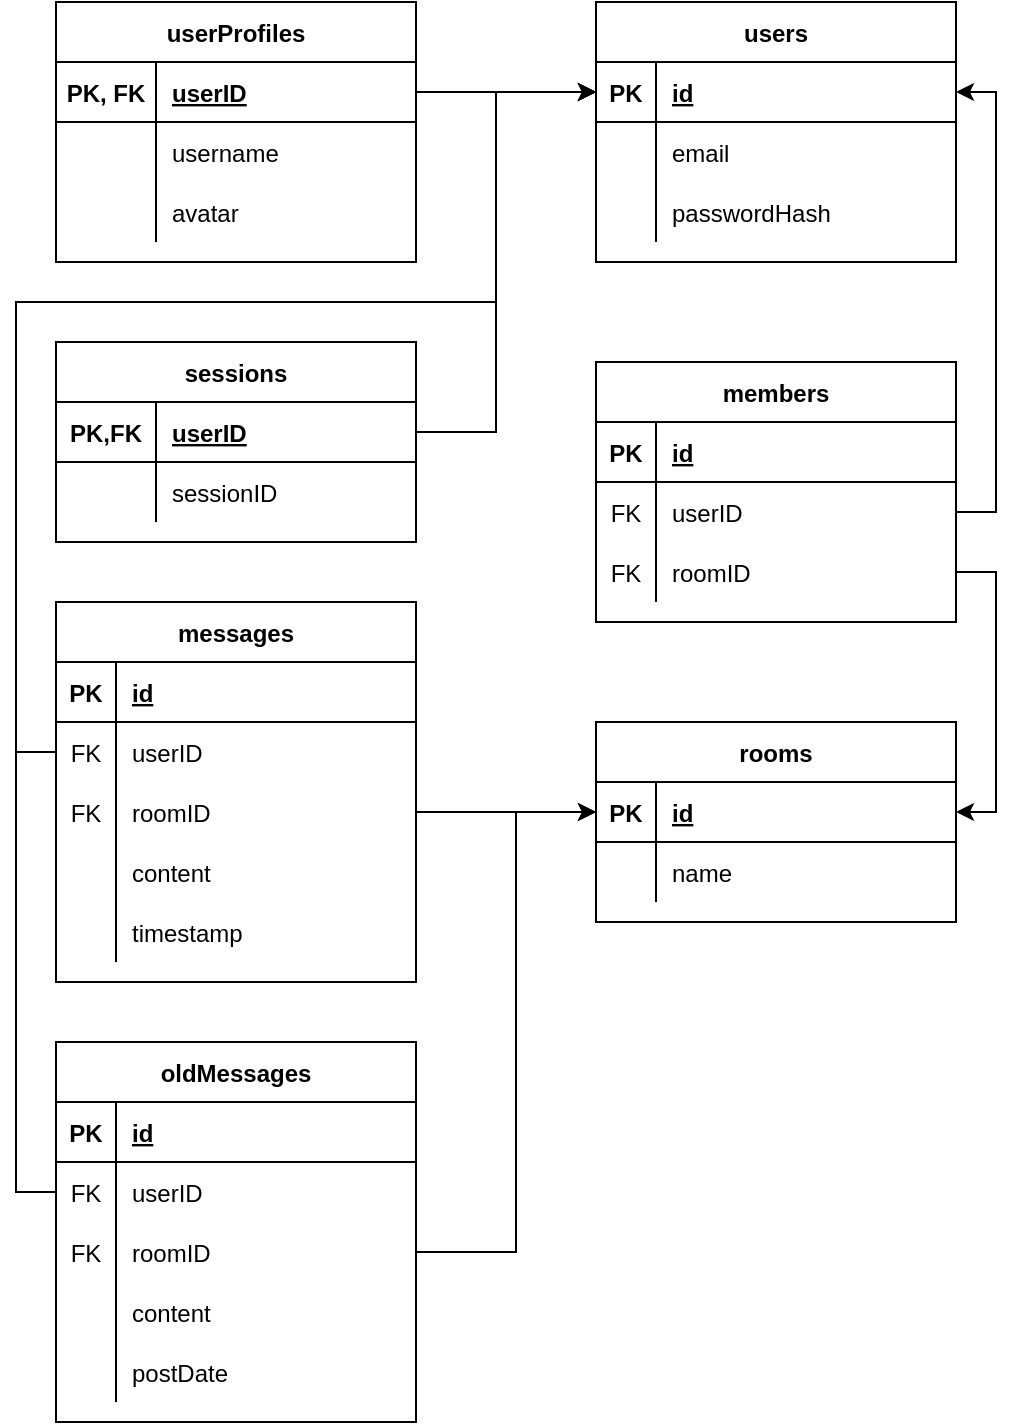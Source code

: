 <mxfile version="14.9.2" type="github">
  <diagram id="ZwsZUsR-mzAsDfWwJFPw" name="Page-1">
    <mxGraphModel dx="1422" dy="806" grid="1" gridSize="10" guides="1" tooltips="1" connect="1" arrows="1" fold="1" page="1" pageScale="1" pageWidth="2000" pageHeight="2000" math="0" shadow="0">
      <root>
        <mxCell id="0" />
        <mxCell id="1" parent="0" />
        <mxCell id="ZjNlDfGCL4XbMdMNOu2x-1" value="users" style="shape=table;startSize=30;container=1;collapsible=1;childLayout=tableLayout;fixedRows=1;rowLines=0;fontStyle=1;align=center;resizeLast=1;" parent="1" vertex="1">
          <mxGeometry x="310" y="40" width="180" height="130" as="geometry" />
        </mxCell>
        <mxCell id="ZjNlDfGCL4XbMdMNOu2x-2" value="" style="shape=partialRectangle;collapsible=0;dropTarget=0;pointerEvents=0;fillColor=none;top=0;left=0;bottom=1;right=0;points=[[0,0.5],[1,0.5]];portConstraint=eastwest;" parent="ZjNlDfGCL4XbMdMNOu2x-1" vertex="1">
          <mxGeometry y="30" width="180" height="30" as="geometry" />
        </mxCell>
        <mxCell id="ZjNlDfGCL4XbMdMNOu2x-3" value="PK" style="shape=partialRectangle;connectable=0;fillColor=none;top=0;left=0;bottom=0;right=0;fontStyle=1;overflow=hidden;" parent="ZjNlDfGCL4XbMdMNOu2x-2" vertex="1">
          <mxGeometry width="30" height="30" as="geometry" />
        </mxCell>
        <mxCell id="ZjNlDfGCL4XbMdMNOu2x-4" value="id" style="shape=partialRectangle;connectable=0;fillColor=none;top=0;left=0;bottom=0;right=0;align=left;spacingLeft=6;fontStyle=5;overflow=hidden;" parent="ZjNlDfGCL4XbMdMNOu2x-2" vertex="1">
          <mxGeometry x="30" width="150" height="30" as="geometry" />
        </mxCell>
        <mxCell id="ZjNlDfGCL4XbMdMNOu2x-5" value="" style="shape=partialRectangle;collapsible=0;dropTarget=0;pointerEvents=0;fillColor=none;top=0;left=0;bottom=0;right=0;points=[[0,0.5],[1,0.5]];portConstraint=eastwest;" parent="ZjNlDfGCL4XbMdMNOu2x-1" vertex="1">
          <mxGeometry y="60" width="180" height="30" as="geometry" />
        </mxCell>
        <mxCell id="ZjNlDfGCL4XbMdMNOu2x-6" value="" style="shape=partialRectangle;connectable=0;fillColor=none;top=0;left=0;bottom=0;right=0;editable=1;overflow=hidden;" parent="ZjNlDfGCL4XbMdMNOu2x-5" vertex="1">
          <mxGeometry width="30" height="30" as="geometry" />
        </mxCell>
        <mxCell id="ZjNlDfGCL4XbMdMNOu2x-7" value="email" style="shape=partialRectangle;connectable=0;fillColor=none;top=0;left=0;bottom=0;right=0;align=left;spacingLeft=6;overflow=hidden;" parent="ZjNlDfGCL4XbMdMNOu2x-5" vertex="1">
          <mxGeometry x="30" width="150" height="30" as="geometry" />
        </mxCell>
        <mxCell id="ZjNlDfGCL4XbMdMNOu2x-8" value="" style="shape=partialRectangle;collapsible=0;dropTarget=0;pointerEvents=0;fillColor=none;top=0;left=0;bottom=0;right=0;points=[[0,0.5],[1,0.5]];portConstraint=eastwest;" parent="ZjNlDfGCL4XbMdMNOu2x-1" vertex="1">
          <mxGeometry y="90" width="180" height="30" as="geometry" />
        </mxCell>
        <mxCell id="ZjNlDfGCL4XbMdMNOu2x-9" value="" style="shape=partialRectangle;connectable=0;fillColor=none;top=0;left=0;bottom=0;right=0;editable=1;overflow=hidden;" parent="ZjNlDfGCL4XbMdMNOu2x-8" vertex="1">
          <mxGeometry width="30" height="30" as="geometry" />
        </mxCell>
        <mxCell id="ZjNlDfGCL4XbMdMNOu2x-10" value="passwordHash" style="shape=partialRectangle;connectable=0;fillColor=none;top=0;left=0;bottom=0;right=0;align=left;spacingLeft=6;overflow=hidden;" parent="ZjNlDfGCL4XbMdMNOu2x-8" vertex="1">
          <mxGeometry x="30" width="150" height="30" as="geometry" />
        </mxCell>
        <mxCell id="ZjNlDfGCL4XbMdMNOu2x-15" value="userProfiles" style="shape=table;startSize=30;container=1;collapsible=1;childLayout=tableLayout;fixedRows=1;rowLines=0;fontStyle=1;align=center;resizeLast=1;" parent="1" vertex="1">
          <mxGeometry x="40" y="40" width="180" height="130" as="geometry" />
        </mxCell>
        <mxCell id="ZjNlDfGCL4XbMdMNOu2x-16" value="" style="shape=partialRectangle;collapsible=0;dropTarget=0;pointerEvents=0;fillColor=none;top=0;left=0;bottom=1;right=0;points=[[0,0.5],[1,0.5]];portConstraint=eastwest;" parent="ZjNlDfGCL4XbMdMNOu2x-15" vertex="1">
          <mxGeometry y="30" width="180" height="30" as="geometry" />
        </mxCell>
        <mxCell id="ZjNlDfGCL4XbMdMNOu2x-17" value="PK, FK" style="shape=partialRectangle;connectable=0;fillColor=none;top=0;left=0;bottom=0;right=0;fontStyle=1;overflow=hidden;" parent="ZjNlDfGCL4XbMdMNOu2x-16" vertex="1">
          <mxGeometry width="50" height="30" as="geometry" />
        </mxCell>
        <mxCell id="ZjNlDfGCL4XbMdMNOu2x-18" value="userID" style="shape=partialRectangle;connectable=0;fillColor=none;top=0;left=0;bottom=0;right=0;align=left;spacingLeft=6;fontStyle=5;overflow=hidden;" parent="ZjNlDfGCL4XbMdMNOu2x-16" vertex="1">
          <mxGeometry x="50" width="130" height="30" as="geometry" />
        </mxCell>
        <mxCell id="ZjNlDfGCL4XbMdMNOu2x-19" value="" style="shape=partialRectangle;collapsible=0;dropTarget=0;pointerEvents=0;fillColor=none;top=0;left=0;bottom=0;right=0;points=[[0,0.5],[1,0.5]];portConstraint=eastwest;" parent="ZjNlDfGCL4XbMdMNOu2x-15" vertex="1">
          <mxGeometry y="60" width="180" height="30" as="geometry" />
        </mxCell>
        <mxCell id="ZjNlDfGCL4XbMdMNOu2x-20" value="" style="shape=partialRectangle;connectable=0;fillColor=none;top=0;left=0;bottom=0;right=0;editable=1;overflow=hidden;" parent="ZjNlDfGCL4XbMdMNOu2x-19" vertex="1">
          <mxGeometry width="50" height="30" as="geometry" />
        </mxCell>
        <mxCell id="ZjNlDfGCL4XbMdMNOu2x-21" value="username" style="shape=partialRectangle;connectable=0;fillColor=none;top=0;left=0;bottom=0;right=0;align=left;spacingLeft=6;overflow=hidden;" parent="ZjNlDfGCL4XbMdMNOu2x-19" vertex="1">
          <mxGeometry x="50" width="130" height="30" as="geometry" />
        </mxCell>
        <mxCell id="ZjNlDfGCL4XbMdMNOu2x-22" value="" style="shape=partialRectangle;collapsible=0;dropTarget=0;pointerEvents=0;fillColor=none;top=0;left=0;bottom=0;right=0;points=[[0,0.5],[1,0.5]];portConstraint=eastwest;" parent="ZjNlDfGCL4XbMdMNOu2x-15" vertex="1">
          <mxGeometry y="90" width="180" height="30" as="geometry" />
        </mxCell>
        <mxCell id="ZjNlDfGCL4XbMdMNOu2x-23" value="" style="shape=partialRectangle;connectable=0;fillColor=none;top=0;left=0;bottom=0;right=0;editable=1;overflow=hidden;" parent="ZjNlDfGCL4XbMdMNOu2x-22" vertex="1">
          <mxGeometry width="50" height="30" as="geometry" />
        </mxCell>
        <mxCell id="ZjNlDfGCL4XbMdMNOu2x-24" value="avatar" style="shape=partialRectangle;connectable=0;fillColor=none;top=0;left=0;bottom=0;right=0;align=left;spacingLeft=6;overflow=hidden;" parent="ZjNlDfGCL4XbMdMNOu2x-22" vertex="1">
          <mxGeometry x="50" width="130" height="30" as="geometry" />
        </mxCell>
        <mxCell id="ZjNlDfGCL4XbMdMNOu2x-28" style="edgeStyle=orthogonalEdgeStyle;rounded=0;orthogonalLoop=1;jettySize=auto;html=1;entryX=0;entryY=0.5;entryDx=0;entryDy=0;" parent="1" source="ZjNlDfGCL4XbMdMNOu2x-16" target="ZjNlDfGCL4XbMdMNOu2x-2" edge="1">
          <mxGeometry relative="1" as="geometry" />
        </mxCell>
        <mxCell id="-qJ0LViPhIPI3i-gh9V_-6" value="sessions" style="shape=table;startSize=30;container=1;collapsible=1;childLayout=tableLayout;fixedRows=1;rowLines=0;fontStyle=1;align=center;resizeLast=1;" parent="1" vertex="1">
          <mxGeometry x="40" y="210" width="180" height="100" as="geometry" />
        </mxCell>
        <mxCell id="-qJ0LViPhIPI3i-gh9V_-7" value="" style="shape=partialRectangle;collapsible=0;dropTarget=0;pointerEvents=0;fillColor=none;top=0;left=0;bottom=1;right=0;points=[[0,0.5],[1,0.5]];portConstraint=eastwest;" parent="-qJ0LViPhIPI3i-gh9V_-6" vertex="1">
          <mxGeometry y="30" width="180" height="30" as="geometry" />
        </mxCell>
        <mxCell id="-qJ0LViPhIPI3i-gh9V_-8" value="PK,FK" style="shape=partialRectangle;connectable=0;fillColor=none;top=0;left=0;bottom=0;right=0;fontStyle=1;overflow=hidden;" parent="-qJ0LViPhIPI3i-gh9V_-7" vertex="1">
          <mxGeometry width="50" height="30" as="geometry" />
        </mxCell>
        <mxCell id="-qJ0LViPhIPI3i-gh9V_-9" value="userID" style="shape=partialRectangle;connectable=0;fillColor=none;top=0;left=0;bottom=0;right=0;align=left;spacingLeft=6;fontStyle=5;overflow=hidden;" parent="-qJ0LViPhIPI3i-gh9V_-7" vertex="1">
          <mxGeometry x="50" width="130" height="30" as="geometry" />
        </mxCell>
        <mxCell id="-qJ0LViPhIPI3i-gh9V_-10" value="" style="shape=partialRectangle;collapsible=0;dropTarget=0;pointerEvents=0;fillColor=none;top=0;left=0;bottom=0;right=0;points=[[0,0.5],[1,0.5]];portConstraint=eastwest;" parent="-qJ0LViPhIPI3i-gh9V_-6" vertex="1">
          <mxGeometry y="60" width="180" height="30" as="geometry" />
        </mxCell>
        <mxCell id="-qJ0LViPhIPI3i-gh9V_-11" value="" style="shape=partialRectangle;connectable=0;fillColor=none;top=0;left=0;bottom=0;right=0;editable=1;overflow=hidden;" parent="-qJ0LViPhIPI3i-gh9V_-10" vertex="1">
          <mxGeometry width="50" height="30" as="geometry" />
        </mxCell>
        <mxCell id="-qJ0LViPhIPI3i-gh9V_-12" value="sessionID" style="shape=partialRectangle;connectable=0;fillColor=none;top=0;left=0;bottom=0;right=0;align=left;spacingLeft=6;overflow=hidden;" parent="-qJ0LViPhIPI3i-gh9V_-10" vertex="1">
          <mxGeometry x="50" width="130" height="30" as="geometry" />
        </mxCell>
        <mxCell id="-qJ0LViPhIPI3i-gh9V_-19" value="" style="edgeStyle=orthogonalEdgeStyle;rounded=0;orthogonalLoop=1;jettySize=auto;html=1;entryX=0;entryY=0.5;entryDx=0;entryDy=0;exitX=1;exitY=0.5;exitDx=0;exitDy=0;" parent="1" source="-qJ0LViPhIPI3i-gh9V_-7" target="ZjNlDfGCL4XbMdMNOu2x-2" edge="1">
          <mxGeometry relative="1" as="geometry">
            <mxPoint x="-40" y="85" as="targetPoint" />
            <Array as="points">
              <mxPoint x="260" y="255" />
              <mxPoint x="260" y="85" />
            </Array>
          </mxGeometry>
        </mxCell>
        <mxCell id="OITFuhIWKAXIm_VxZnLY-1" value="rooms" style="shape=table;startSize=30;container=1;collapsible=1;childLayout=tableLayout;fixedRows=1;rowLines=0;fontStyle=1;align=center;resizeLast=1;" parent="1" vertex="1">
          <mxGeometry x="310" y="400" width="180" height="100" as="geometry" />
        </mxCell>
        <mxCell id="OITFuhIWKAXIm_VxZnLY-2" value="" style="shape=partialRectangle;collapsible=0;dropTarget=0;pointerEvents=0;fillColor=none;top=0;left=0;bottom=1;right=0;points=[[0,0.5],[1,0.5]];portConstraint=eastwest;" parent="OITFuhIWKAXIm_VxZnLY-1" vertex="1">
          <mxGeometry y="30" width="180" height="30" as="geometry" />
        </mxCell>
        <mxCell id="OITFuhIWKAXIm_VxZnLY-3" value="PK" style="shape=partialRectangle;connectable=0;fillColor=none;top=0;left=0;bottom=0;right=0;fontStyle=1;overflow=hidden;" parent="OITFuhIWKAXIm_VxZnLY-2" vertex="1">
          <mxGeometry width="30" height="30" as="geometry" />
        </mxCell>
        <mxCell id="OITFuhIWKAXIm_VxZnLY-4" value="id" style="shape=partialRectangle;connectable=0;fillColor=none;top=0;left=0;bottom=0;right=0;align=left;spacingLeft=6;fontStyle=5;overflow=hidden;" parent="OITFuhIWKAXIm_VxZnLY-2" vertex="1">
          <mxGeometry x="30" width="150" height="30" as="geometry" />
        </mxCell>
        <mxCell id="OITFuhIWKAXIm_VxZnLY-5" value="" style="shape=partialRectangle;collapsible=0;dropTarget=0;pointerEvents=0;fillColor=none;top=0;left=0;bottom=0;right=0;points=[[0,0.5],[1,0.5]];portConstraint=eastwest;" parent="OITFuhIWKAXIm_VxZnLY-1" vertex="1">
          <mxGeometry y="60" width="180" height="30" as="geometry" />
        </mxCell>
        <mxCell id="OITFuhIWKAXIm_VxZnLY-6" value="" style="shape=partialRectangle;connectable=0;fillColor=none;top=0;left=0;bottom=0;right=0;editable=1;overflow=hidden;" parent="OITFuhIWKAXIm_VxZnLY-5" vertex="1">
          <mxGeometry width="30" height="30" as="geometry" />
        </mxCell>
        <mxCell id="OITFuhIWKAXIm_VxZnLY-7" value="name" style="shape=partialRectangle;connectable=0;fillColor=none;top=0;left=0;bottom=0;right=0;align=left;spacingLeft=6;overflow=hidden;" parent="OITFuhIWKAXIm_VxZnLY-5" vertex="1">
          <mxGeometry x="30" width="150" height="30" as="geometry" />
        </mxCell>
        <mxCell id="OITFuhIWKAXIm_VxZnLY-14" value="messages" style="shape=table;startSize=30;container=1;collapsible=1;childLayout=tableLayout;fixedRows=1;rowLines=0;fontStyle=1;align=center;resizeLast=1;" parent="1" vertex="1">
          <mxGeometry x="40" y="340" width="180" height="190" as="geometry" />
        </mxCell>
        <mxCell id="OITFuhIWKAXIm_VxZnLY-15" value="" style="shape=partialRectangle;collapsible=0;dropTarget=0;pointerEvents=0;fillColor=none;top=0;left=0;bottom=1;right=0;points=[[0,0.5],[1,0.5]];portConstraint=eastwest;" parent="OITFuhIWKAXIm_VxZnLY-14" vertex="1">
          <mxGeometry y="30" width="180" height="30" as="geometry" />
        </mxCell>
        <mxCell id="OITFuhIWKAXIm_VxZnLY-16" value="PK" style="shape=partialRectangle;connectable=0;fillColor=none;top=0;left=0;bottom=0;right=0;fontStyle=1;overflow=hidden;" parent="OITFuhIWKAXIm_VxZnLY-15" vertex="1">
          <mxGeometry width="30" height="30" as="geometry" />
        </mxCell>
        <mxCell id="OITFuhIWKAXIm_VxZnLY-17" value="id" style="shape=partialRectangle;connectable=0;fillColor=none;top=0;left=0;bottom=0;right=0;align=left;spacingLeft=6;fontStyle=5;overflow=hidden;" parent="OITFuhIWKAXIm_VxZnLY-15" vertex="1">
          <mxGeometry x="30" width="150" height="30" as="geometry" />
        </mxCell>
        <mxCell id="OITFuhIWKAXIm_VxZnLY-18" value="" style="shape=partialRectangle;collapsible=0;dropTarget=0;pointerEvents=0;fillColor=none;top=0;left=0;bottom=0;right=0;points=[[0,0.5],[1,0.5]];portConstraint=eastwest;" parent="OITFuhIWKAXIm_VxZnLY-14" vertex="1">
          <mxGeometry y="60" width="180" height="30" as="geometry" />
        </mxCell>
        <mxCell id="OITFuhIWKAXIm_VxZnLY-19" value="FK" style="shape=partialRectangle;connectable=0;fillColor=none;top=0;left=0;bottom=0;right=0;editable=1;overflow=hidden;" parent="OITFuhIWKAXIm_VxZnLY-18" vertex="1">
          <mxGeometry width="30" height="30" as="geometry" />
        </mxCell>
        <mxCell id="OITFuhIWKAXIm_VxZnLY-20" value="userID" style="shape=partialRectangle;connectable=0;fillColor=none;top=0;left=0;bottom=0;right=0;align=left;spacingLeft=6;overflow=hidden;" parent="OITFuhIWKAXIm_VxZnLY-18" vertex="1">
          <mxGeometry x="30" width="150" height="30" as="geometry" />
        </mxCell>
        <mxCell id="OITFuhIWKAXIm_VxZnLY-21" value="" style="shape=partialRectangle;collapsible=0;dropTarget=0;pointerEvents=0;fillColor=none;top=0;left=0;bottom=0;right=0;points=[[0,0.5],[1,0.5]];portConstraint=eastwest;" parent="OITFuhIWKAXIm_VxZnLY-14" vertex="1">
          <mxGeometry y="90" width="180" height="30" as="geometry" />
        </mxCell>
        <mxCell id="OITFuhIWKAXIm_VxZnLY-22" value="FK" style="shape=partialRectangle;connectable=0;fillColor=none;top=0;left=0;bottom=0;right=0;editable=1;overflow=hidden;" parent="OITFuhIWKAXIm_VxZnLY-21" vertex="1">
          <mxGeometry width="30" height="30" as="geometry" />
        </mxCell>
        <mxCell id="OITFuhIWKAXIm_VxZnLY-23" value="roomID" style="shape=partialRectangle;connectable=0;fillColor=none;top=0;left=0;bottom=0;right=0;align=left;spacingLeft=6;overflow=hidden;" parent="OITFuhIWKAXIm_VxZnLY-21" vertex="1">
          <mxGeometry x="30" width="150" height="30" as="geometry" />
        </mxCell>
        <mxCell id="OITFuhIWKAXIm_VxZnLY-24" value="" style="shape=partialRectangle;collapsible=0;dropTarget=0;pointerEvents=0;fillColor=none;top=0;left=0;bottom=0;right=0;points=[[0,0.5],[1,0.5]];portConstraint=eastwest;" parent="OITFuhIWKAXIm_VxZnLY-14" vertex="1">
          <mxGeometry y="120" width="180" height="30" as="geometry" />
        </mxCell>
        <mxCell id="OITFuhIWKAXIm_VxZnLY-25" value="" style="shape=partialRectangle;connectable=0;fillColor=none;top=0;left=0;bottom=0;right=0;editable=1;overflow=hidden;" parent="OITFuhIWKAXIm_VxZnLY-24" vertex="1">
          <mxGeometry width="30" height="30" as="geometry" />
        </mxCell>
        <mxCell id="OITFuhIWKAXIm_VxZnLY-26" value="content" style="shape=partialRectangle;connectable=0;fillColor=none;top=0;left=0;bottom=0;right=0;align=left;spacingLeft=6;overflow=hidden;" parent="OITFuhIWKAXIm_VxZnLY-24" vertex="1">
          <mxGeometry x="30" width="150" height="30" as="geometry" />
        </mxCell>
        <mxCell id="OITFuhIWKAXIm_VxZnLY-57" value="" style="shape=partialRectangle;collapsible=0;dropTarget=0;pointerEvents=0;fillColor=none;top=0;left=0;bottom=0;right=0;points=[[0,0.5],[1,0.5]];portConstraint=eastwest;" parent="OITFuhIWKAXIm_VxZnLY-14" vertex="1">
          <mxGeometry y="150" width="180" height="30" as="geometry" />
        </mxCell>
        <mxCell id="OITFuhIWKAXIm_VxZnLY-58" value="" style="shape=partialRectangle;connectable=0;fillColor=none;top=0;left=0;bottom=0;right=0;editable=1;overflow=hidden;" parent="OITFuhIWKAXIm_VxZnLY-57" vertex="1">
          <mxGeometry width="30" height="30" as="geometry" />
        </mxCell>
        <mxCell id="OITFuhIWKAXIm_VxZnLY-59" value="timestamp" style="shape=partialRectangle;connectable=0;fillColor=none;top=0;left=0;bottom=0;right=0;align=left;spacingLeft=6;overflow=hidden;" parent="OITFuhIWKAXIm_VxZnLY-57" vertex="1">
          <mxGeometry x="30" width="150" height="30" as="geometry" />
        </mxCell>
        <mxCell id="OITFuhIWKAXIm_VxZnLY-27" style="edgeStyle=orthogonalEdgeStyle;rounded=0;orthogonalLoop=1;jettySize=auto;html=1;entryX=0;entryY=0.5;entryDx=0;entryDy=0;exitX=0;exitY=0.5;exitDx=0;exitDy=0;" parent="1" source="OITFuhIWKAXIm_VxZnLY-18" target="ZjNlDfGCL4XbMdMNOu2x-2" edge="1">
          <mxGeometry relative="1" as="geometry">
            <Array as="points">
              <mxPoint x="20" y="415" />
              <mxPoint x="20" y="190" />
              <mxPoint x="260" y="190" />
              <mxPoint x="260" y="85" />
            </Array>
          </mxGeometry>
        </mxCell>
        <mxCell id="OITFuhIWKAXIm_VxZnLY-28" style="edgeStyle=orthogonalEdgeStyle;rounded=0;orthogonalLoop=1;jettySize=auto;html=1;exitX=1;exitY=0.5;exitDx=0;exitDy=0;entryX=0;entryY=0.5;entryDx=0;entryDy=0;" parent="1" source="OITFuhIWKAXIm_VxZnLY-21" target="OITFuhIWKAXIm_VxZnLY-2" edge="1">
          <mxGeometry relative="1" as="geometry" />
        </mxCell>
        <mxCell id="OITFuhIWKAXIm_VxZnLY-42" value="members" style="shape=table;startSize=30;container=1;collapsible=1;childLayout=tableLayout;fixedRows=1;rowLines=0;fontStyle=1;align=center;resizeLast=1;" parent="1" vertex="1">
          <mxGeometry x="310" y="220" width="180" height="130" as="geometry" />
        </mxCell>
        <mxCell id="OITFuhIWKAXIm_VxZnLY-43" value="" style="shape=partialRectangle;collapsible=0;dropTarget=0;pointerEvents=0;fillColor=none;top=0;left=0;bottom=1;right=0;points=[[0,0.5],[1,0.5]];portConstraint=eastwest;" parent="OITFuhIWKAXIm_VxZnLY-42" vertex="1">
          <mxGeometry y="30" width="180" height="30" as="geometry" />
        </mxCell>
        <mxCell id="OITFuhIWKAXIm_VxZnLY-44" value="PK" style="shape=partialRectangle;connectable=0;fillColor=none;top=0;left=0;bottom=0;right=0;fontStyle=1;overflow=hidden;" parent="OITFuhIWKAXIm_VxZnLY-43" vertex="1">
          <mxGeometry width="30" height="30" as="geometry" />
        </mxCell>
        <mxCell id="OITFuhIWKAXIm_VxZnLY-45" value="id" style="shape=partialRectangle;connectable=0;fillColor=none;top=0;left=0;bottom=0;right=0;align=left;spacingLeft=6;fontStyle=5;overflow=hidden;" parent="OITFuhIWKAXIm_VxZnLY-43" vertex="1">
          <mxGeometry x="30" width="150" height="30" as="geometry" />
        </mxCell>
        <mxCell id="OITFuhIWKAXIm_VxZnLY-46" value="" style="shape=partialRectangle;collapsible=0;dropTarget=0;pointerEvents=0;fillColor=none;top=0;left=0;bottom=0;right=0;points=[[0,0.5],[1,0.5]];portConstraint=eastwest;" parent="OITFuhIWKAXIm_VxZnLY-42" vertex="1">
          <mxGeometry y="60" width="180" height="30" as="geometry" />
        </mxCell>
        <mxCell id="OITFuhIWKAXIm_VxZnLY-47" value="FK" style="shape=partialRectangle;connectable=0;fillColor=none;top=0;left=0;bottom=0;right=0;editable=1;overflow=hidden;" parent="OITFuhIWKAXIm_VxZnLY-46" vertex="1">
          <mxGeometry width="30" height="30" as="geometry" />
        </mxCell>
        <mxCell id="OITFuhIWKAXIm_VxZnLY-48" value="userID" style="shape=partialRectangle;connectable=0;fillColor=none;top=0;left=0;bottom=0;right=0;align=left;spacingLeft=6;overflow=hidden;" parent="OITFuhIWKAXIm_VxZnLY-46" vertex="1">
          <mxGeometry x="30" width="150" height="30" as="geometry" />
        </mxCell>
        <mxCell id="OITFuhIWKAXIm_VxZnLY-49" value="" style="shape=partialRectangle;collapsible=0;dropTarget=0;pointerEvents=0;fillColor=none;top=0;left=0;bottom=0;right=0;points=[[0,0.5],[1,0.5]];portConstraint=eastwest;" parent="OITFuhIWKAXIm_VxZnLY-42" vertex="1">
          <mxGeometry y="90" width="180" height="30" as="geometry" />
        </mxCell>
        <mxCell id="OITFuhIWKAXIm_VxZnLY-50" value="FK" style="shape=partialRectangle;connectable=0;fillColor=none;top=0;left=0;bottom=0;right=0;editable=1;overflow=hidden;" parent="OITFuhIWKAXIm_VxZnLY-49" vertex="1">
          <mxGeometry width="30" height="30" as="geometry" />
        </mxCell>
        <mxCell id="OITFuhIWKAXIm_VxZnLY-51" value="roomID" style="shape=partialRectangle;connectable=0;fillColor=none;top=0;left=0;bottom=0;right=0;align=left;spacingLeft=6;overflow=hidden;" parent="OITFuhIWKAXIm_VxZnLY-49" vertex="1">
          <mxGeometry x="30" width="150" height="30" as="geometry" />
        </mxCell>
        <mxCell id="OITFuhIWKAXIm_VxZnLY-55" style="edgeStyle=orthogonalEdgeStyle;rounded=0;orthogonalLoop=1;jettySize=auto;html=1;exitX=1;exitY=0.5;exitDx=0;exitDy=0;entryX=1;entryY=0.5;entryDx=0;entryDy=0;" parent="1" source="OITFuhIWKAXIm_VxZnLY-46" target="ZjNlDfGCL4XbMdMNOu2x-2" edge="1">
          <mxGeometry relative="1" as="geometry" />
        </mxCell>
        <mxCell id="OITFuhIWKAXIm_VxZnLY-56" style="edgeStyle=orthogonalEdgeStyle;rounded=0;orthogonalLoop=1;jettySize=auto;html=1;exitX=1;exitY=0.5;exitDx=0;exitDy=0;entryX=1;entryY=0.5;entryDx=0;entryDy=0;" parent="1" source="OITFuhIWKAXIm_VxZnLY-49" target="OITFuhIWKAXIm_VxZnLY-2" edge="1">
          <mxGeometry relative="1" as="geometry" />
        </mxCell>
        <mxCell id="OITFuhIWKAXIm_VxZnLY-73" value="oldMessages" style="shape=table;startSize=30;container=1;collapsible=1;childLayout=tableLayout;fixedRows=1;rowLines=0;fontStyle=1;align=center;resizeLast=1;" parent="1" vertex="1">
          <mxGeometry x="40" y="560" width="180" height="190" as="geometry" />
        </mxCell>
        <mxCell id="OITFuhIWKAXIm_VxZnLY-74" value="" style="shape=partialRectangle;collapsible=0;dropTarget=0;pointerEvents=0;fillColor=none;top=0;left=0;bottom=1;right=0;points=[[0,0.5],[1,0.5]];portConstraint=eastwest;" parent="OITFuhIWKAXIm_VxZnLY-73" vertex="1">
          <mxGeometry y="30" width="180" height="30" as="geometry" />
        </mxCell>
        <mxCell id="OITFuhIWKAXIm_VxZnLY-75" value="PK" style="shape=partialRectangle;connectable=0;fillColor=none;top=0;left=0;bottom=0;right=0;fontStyle=1;overflow=hidden;" parent="OITFuhIWKAXIm_VxZnLY-74" vertex="1">
          <mxGeometry width="30" height="30" as="geometry" />
        </mxCell>
        <mxCell id="OITFuhIWKAXIm_VxZnLY-76" value="id" style="shape=partialRectangle;connectable=0;fillColor=none;top=0;left=0;bottom=0;right=0;align=left;spacingLeft=6;fontStyle=5;overflow=hidden;" parent="OITFuhIWKAXIm_VxZnLY-74" vertex="1">
          <mxGeometry x="30" width="150" height="30" as="geometry" />
        </mxCell>
        <mxCell id="OITFuhIWKAXIm_VxZnLY-77" value="" style="shape=partialRectangle;collapsible=0;dropTarget=0;pointerEvents=0;fillColor=none;top=0;left=0;bottom=0;right=0;points=[[0,0.5],[1,0.5]];portConstraint=eastwest;" parent="OITFuhIWKAXIm_VxZnLY-73" vertex="1">
          <mxGeometry y="60" width="180" height="30" as="geometry" />
        </mxCell>
        <mxCell id="OITFuhIWKAXIm_VxZnLY-78" value="FK" style="shape=partialRectangle;connectable=0;fillColor=none;top=0;left=0;bottom=0;right=0;editable=1;overflow=hidden;" parent="OITFuhIWKAXIm_VxZnLY-77" vertex="1">
          <mxGeometry width="30" height="30" as="geometry" />
        </mxCell>
        <mxCell id="OITFuhIWKAXIm_VxZnLY-79" value="userID" style="shape=partialRectangle;connectable=0;fillColor=none;top=0;left=0;bottom=0;right=0;align=left;spacingLeft=6;overflow=hidden;" parent="OITFuhIWKAXIm_VxZnLY-77" vertex="1">
          <mxGeometry x="30" width="150" height="30" as="geometry" />
        </mxCell>
        <mxCell id="OITFuhIWKAXIm_VxZnLY-80" value="" style="shape=partialRectangle;collapsible=0;dropTarget=0;pointerEvents=0;fillColor=none;top=0;left=0;bottom=0;right=0;points=[[0,0.5],[1,0.5]];portConstraint=eastwest;" parent="OITFuhIWKAXIm_VxZnLY-73" vertex="1">
          <mxGeometry y="90" width="180" height="30" as="geometry" />
        </mxCell>
        <mxCell id="OITFuhIWKAXIm_VxZnLY-81" value="FK" style="shape=partialRectangle;connectable=0;fillColor=none;top=0;left=0;bottom=0;right=0;editable=1;overflow=hidden;" parent="OITFuhIWKAXIm_VxZnLY-80" vertex="1">
          <mxGeometry width="30" height="30" as="geometry" />
        </mxCell>
        <mxCell id="OITFuhIWKAXIm_VxZnLY-82" value="roomID" style="shape=partialRectangle;connectable=0;fillColor=none;top=0;left=0;bottom=0;right=0;align=left;spacingLeft=6;overflow=hidden;" parent="OITFuhIWKAXIm_VxZnLY-80" vertex="1">
          <mxGeometry x="30" width="150" height="30" as="geometry" />
        </mxCell>
        <mxCell id="OITFuhIWKAXIm_VxZnLY-83" value="" style="shape=partialRectangle;collapsible=0;dropTarget=0;pointerEvents=0;fillColor=none;top=0;left=0;bottom=0;right=0;points=[[0,0.5],[1,0.5]];portConstraint=eastwest;" parent="OITFuhIWKAXIm_VxZnLY-73" vertex="1">
          <mxGeometry y="120" width="180" height="30" as="geometry" />
        </mxCell>
        <mxCell id="OITFuhIWKAXIm_VxZnLY-84" value="" style="shape=partialRectangle;connectable=0;fillColor=none;top=0;left=0;bottom=0;right=0;editable=1;overflow=hidden;" parent="OITFuhIWKAXIm_VxZnLY-83" vertex="1">
          <mxGeometry width="30" height="30" as="geometry" />
        </mxCell>
        <mxCell id="OITFuhIWKAXIm_VxZnLY-85" value="content" style="shape=partialRectangle;connectable=0;fillColor=none;top=0;left=0;bottom=0;right=0;align=left;spacingLeft=6;overflow=hidden;" parent="OITFuhIWKAXIm_VxZnLY-83" vertex="1">
          <mxGeometry x="30" width="150" height="30" as="geometry" />
        </mxCell>
        <mxCell id="OITFuhIWKAXIm_VxZnLY-86" value="" style="shape=partialRectangle;collapsible=0;dropTarget=0;pointerEvents=0;fillColor=none;top=0;left=0;bottom=0;right=0;points=[[0,0.5],[1,0.5]];portConstraint=eastwest;" parent="OITFuhIWKAXIm_VxZnLY-73" vertex="1">
          <mxGeometry y="150" width="180" height="30" as="geometry" />
        </mxCell>
        <mxCell id="OITFuhIWKAXIm_VxZnLY-87" value="" style="shape=partialRectangle;connectable=0;fillColor=none;top=0;left=0;bottom=0;right=0;editable=1;overflow=hidden;" parent="OITFuhIWKAXIm_VxZnLY-86" vertex="1">
          <mxGeometry width="30" height="30" as="geometry" />
        </mxCell>
        <mxCell id="OITFuhIWKAXIm_VxZnLY-88" value="postDate" style="shape=partialRectangle;connectable=0;fillColor=none;top=0;left=0;bottom=0;right=0;align=left;spacingLeft=6;overflow=hidden;" parent="OITFuhIWKAXIm_VxZnLY-86" vertex="1">
          <mxGeometry x="30" width="150" height="30" as="geometry" />
        </mxCell>
        <mxCell id="OITFuhIWKAXIm_VxZnLY-89" style="edgeStyle=orthogonalEdgeStyle;rounded=0;orthogonalLoop=1;jettySize=auto;html=1;exitX=0;exitY=0.5;exitDx=0;exitDy=0;entryX=0;entryY=0.5;entryDx=0;entryDy=0;" parent="1" source="OITFuhIWKAXIm_VxZnLY-77" target="ZjNlDfGCL4XbMdMNOu2x-2" edge="1">
          <mxGeometry relative="1" as="geometry">
            <Array as="points">
              <mxPoint x="20" y="635" />
              <mxPoint x="20" y="190" />
              <mxPoint x="260" y="190" />
              <mxPoint x="260" y="85" />
            </Array>
          </mxGeometry>
        </mxCell>
        <mxCell id="OITFuhIWKAXIm_VxZnLY-90" style="edgeStyle=orthogonalEdgeStyle;rounded=0;orthogonalLoop=1;jettySize=auto;html=1;exitX=1;exitY=0.5;exitDx=0;exitDy=0;entryX=0;entryY=0.5;entryDx=0;entryDy=0;" parent="1" source="OITFuhIWKAXIm_VxZnLY-80" target="OITFuhIWKAXIm_VxZnLY-2" edge="1">
          <mxGeometry relative="1" as="geometry">
            <Array as="points">
              <mxPoint x="270" y="665" />
              <mxPoint x="270" y="445" />
            </Array>
          </mxGeometry>
        </mxCell>
      </root>
    </mxGraphModel>
  </diagram>
</mxfile>
